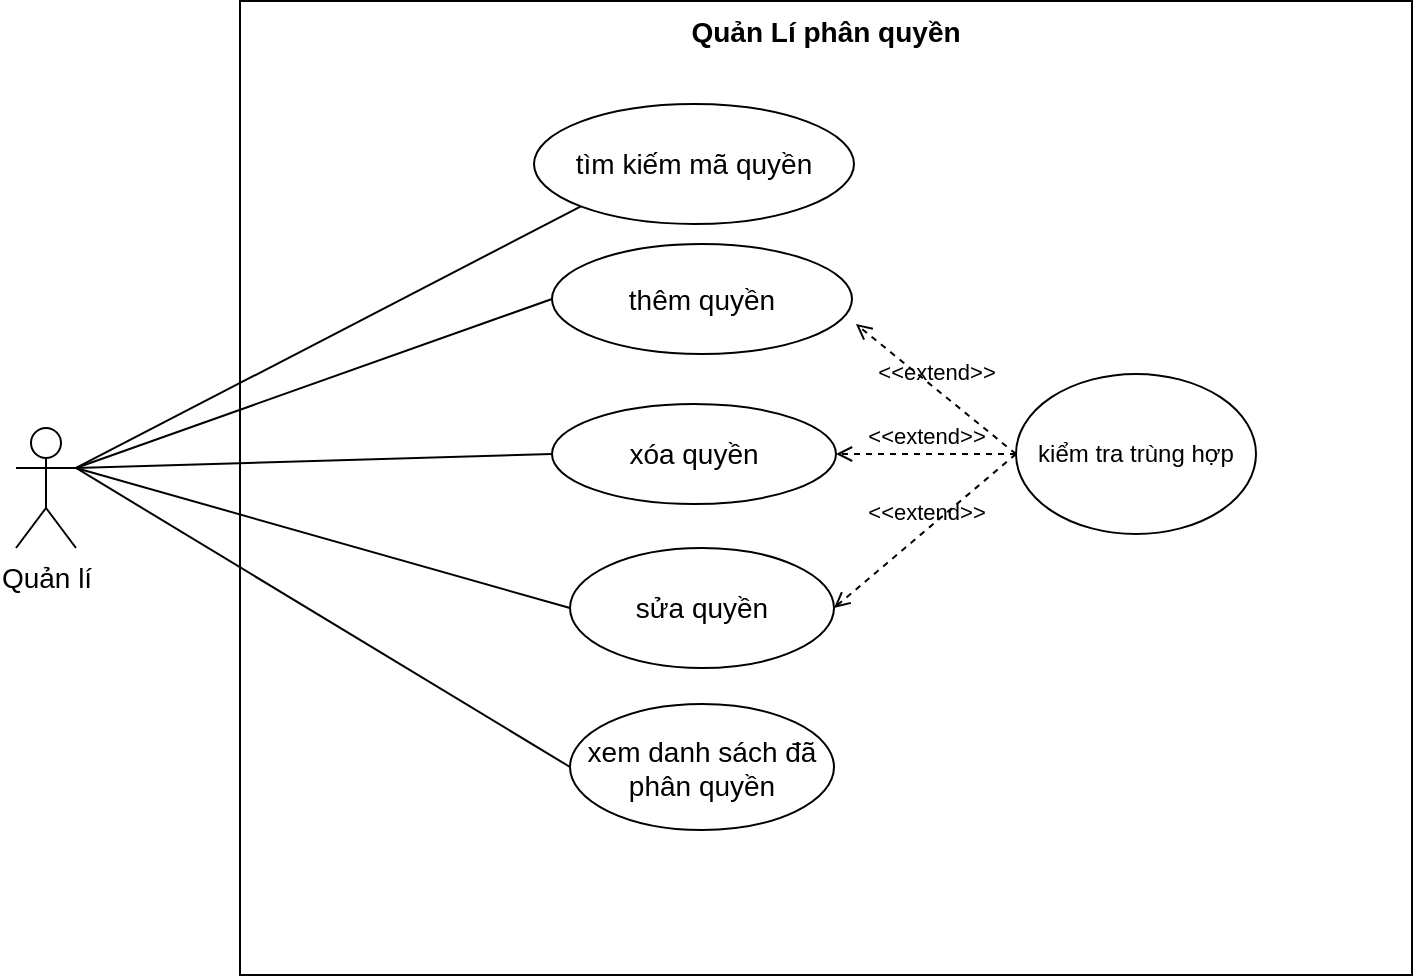 <mxfile version="20.3.0" type="device"><diagram id="CN1LFfcOCoTONjUJ-1zh" name="Page-1"><mxGraphModel dx="1038" dy="2841" grid="1" gridSize="10" guides="1" tooltips="1" connect="1" arrows="1" fold="1" page="1" pageScale="1" pageWidth="850" pageHeight="1100" math="0" shadow="0"><root><mxCell id="0"/><mxCell id="1" parent="0"/><mxCell id="qB2Hd4f6ez08OER4gWuH-1" value="Quản Lí phân quyền" style="shape=rect;html=1;verticalAlign=top;fontStyle=1;whiteSpace=wrap;align=center;fontSize=14;" parent="1" vertex="1"><mxGeometry x="262" y="-2171.5" width="586" height="487" as="geometry"/></mxCell><mxCell id="qB2Hd4f6ez08OER4gWuH-2" value="Quản lí" style="shape=umlActor;verticalLabelPosition=bottom;verticalAlign=top;html=1;outlineConnect=0;fontSize=14;" parent="1" vertex="1"><mxGeometry x="150" y="-1958" width="30" height="60" as="geometry"/></mxCell><mxCell id="qB2Hd4f6ez08OER4gWuH-5" value="" style="endArrow=none;html=1;rounded=0;fontSize=14;exitX=1;exitY=0.333;exitDx=0;exitDy=0;exitPerimeter=0;entryX=0;entryY=1;entryDx=0;entryDy=0;" parent="1" source="qB2Hd4f6ez08OER4gWuH-2" target="qB2Hd4f6ez08OER4gWuH-14" edge="1"><mxGeometry width="50" height="50" relative="1" as="geometry"><mxPoint x="688" y="-1801" as="sourcePoint"/><mxPoint x="330" y="-1928" as="targetPoint"/></mxGeometry></mxCell><mxCell id="qB2Hd4f6ez08OER4gWuH-6" value="thêm quyền" style="ellipse;whiteSpace=wrap;html=1;fontSize=14;" parent="1" vertex="1"><mxGeometry x="418" y="-2050" width="150" height="55" as="geometry"/></mxCell><mxCell id="qB2Hd4f6ez08OER4gWuH-7" value="sửa quyền" style="ellipse;whiteSpace=wrap;html=1;fontSize=14;" parent="1" vertex="1"><mxGeometry x="427" y="-1898" width="132" height="60" as="geometry"/></mxCell><mxCell id="qB2Hd4f6ez08OER4gWuH-8" value="xóa quyền" style="ellipse;whiteSpace=wrap;html=1;fontSize=14;" parent="1" vertex="1"><mxGeometry x="418" y="-1970" width="142" height="50" as="geometry"/></mxCell><mxCell id="qB2Hd4f6ez08OER4gWuH-12" value="xem danh sách đã phân quyền" style="ellipse;whiteSpace=wrap;html=1;fontSize=14;" parent="1" vertex="1"><mxGeometry x="427" y="-1820" width="132" height="63" as="geometry"/></mxCell><mxCell id="qB2Hd4f6ez08OER4gWuH-14" value="tìm kiếm mã quyền" style="ellipse;whiteSpace=wrap;html=1;fontSize=14;" parent="1" vertex="1"><mxGeometry x="409" y="-2120" width="160" height="60" as="geometry"/></mxCell><mxCell id="tVZv65IIjd51YR3uUxC7-1" value="" style="endArrow=none;html=1;rounded=0;exitX=1;exitY=0.333;exitDx=0;exitDy=0;exitPerimeter=0;entryX=0;entryY=0.5;entryDx=0;entryDy=0;" parent="1" source="qB2Hd4f6ez08OER4gWuH-2" target="qB2Hd4f6ez08OER4gWuH-6" edge="1"><mxGeometry width="50" height="50" relative="1" as="geometry"><mxPoint x="400" y="-1980" as="sourcePoint"/><mxPoint x="450" y="-2030" as="targetPoint"/></mxGeometry></mxCell><mxCell id="tVZv65IIjd51YR3uUxC7-2" value="" style="endArrow=none;html=1;rounded=0;exitX=1;exitY=0.333;exitDx=0;exitDy=0;exitPerimeter=0;entryX=0;entryY=0.5;entryDx=0;entryDy=0;" parent="1" source="qB2Hd4f6ez08OER4gWuH-2" target="qB2Hd4f6ez08OER4gWuH-8" edge="1"><mxGeometry width="50" height="50" relative="1" as="geometry"><mxPoint x="400" y="-1980" as="sourcePoint"/><mxPoint x="450" y="-2030" as="targetPoint"/></mxGeometry></mxCell><mxCell id="tVZv65IIjd51YR3uUxC7-3" value="" style="endArrow=none;html=1;rounded=0;exitX=1;exitY=0.333;exitDx=0;exitDy=0;exitPerimeter=0;entryX=0;entryY=0.5;entryDx=0;entryDy=0;" parent="1" source="qB2Hd4f6ez08OER4gWuH-2" target="qB2Hd4f6ez08OER4gWuH-7" edge="1"><mxGeometry width="50" height="50" relative="1" as="geometry"><mxPoint x="400" y="-1980" as="sourcePoint"/><mxPoint x="450" y="-2030" as="targetPoint"/></mxGeometry></mxCell><mxCell id="tVZv65IIjd51YR3uUxC7-4" value="" style="endArrow=none;html=1;rounded=0;exitX=1;exitY=0.333;exitDx=0;exitDy=0;exitPerimeter=0;entryX=0;entryY=0.5;entryDx=0;entryDy=0;" parent="1" source="qB2Hd4f6ez08OER4gWuH-2" target="qB2Hd4f6ez08OER4gWuH-12" edge="1"><mxGeometry width="50" height="50" relative="1" as="geometry"><mxPoint x="400" y="-1980" as="sourcePoint"/><mxPoint x="450" y="-2030" as="targetPoint"/></mxGeometry></mxCell><mxCell id="67cmbJWCT3UdccRvjVws-1" value="kiểm tra trùng hợp" style="ellipse;whiteSpace=wrap;html=1;" vertex="1" parent="1"><mxGeometry x="650" y="-1985" width="120" height="80" as="geometry"/></mxCell><mxCell id="67cmbJWCT3UdccRvjVws-2" value="&amp;lt;&amp;lt;extend&amp;gt;&amp;gt;" style="html=1;verticalAlign=bottom;labelBackgroundColor=none;endArrow=open;endFill=0;dashed=1;rounded=0;exitX=0;exitY=0.5;exitDx=0;exitDy=0;entryX=1.013;entryY=0.727;entryDx=0;entryDy=0;entryPerimeter=0;" edge="1" parent="1" source="67cmbJWCT3UdccRvjVws-1" target="qB2Hd4f6ez08OER4gWuH-6"><mxGeometry width="160" relative="1" as="geometry"><mxPoint x="340" y="-2000" as="sourcePoint"/><mxPoint x="500" y="-2000" as="targetPoint"/></mxGeometry></mxCell><mxCell id="67cmbJWCT3UdccRvjVws-3" value="&amp;lt;&amp;lt;extend&amp;gt;&amp;gt;" style="html=1;verticalAlign=bottom;labelBackgroundColor=none;endArrow=open;endFill=0;dashed=1;rounded=0;exitX=0;exitY=0.5;exitDx=0;exitDy=0;" edge="1" parent="1" source="67cmbJWCT3UdccRvjVws-1" target="qB2Hd4f6ez08OER4gWuH-8"><mxGeometry width="160" relative="1" as="geometry"><mxPoint x="340" y="-2000" as="sourcePoint"/><mxPoint x="500" y="-2000" as="targetPoint"/></mxGeometry></mxCell><mxCell id="67cmbJWCT3UdccRvjVws-4" value="&amp;lt;&amp;lt;extend&amp;gt;&amp;gt;" style="html=1;verticalAlign=bottom;labelBackgroundColor=none;endArrow=open;endFill=0;dashed=1;rounded=0;exitX=0;exitY=0.5;exitDx=0;exitDy=0;entryX=1;entryY=0.5;entryDx=0;entryDy=0;" edge="1" parent="1" source="67cmbJWCT3UdccRvjVws-1" target="qB2Hd4f6ez08OER4gWuH-7"><mxGeometry width="160" relative="1" as="geometry"><mxPoint x="340" y="-2000" as="sourcePoint"/><mxPoint x="500" y="-2000" as="targetPoint"/></mxGeometry></mxCell></root></mxGraphModel></diagram></mxfile>